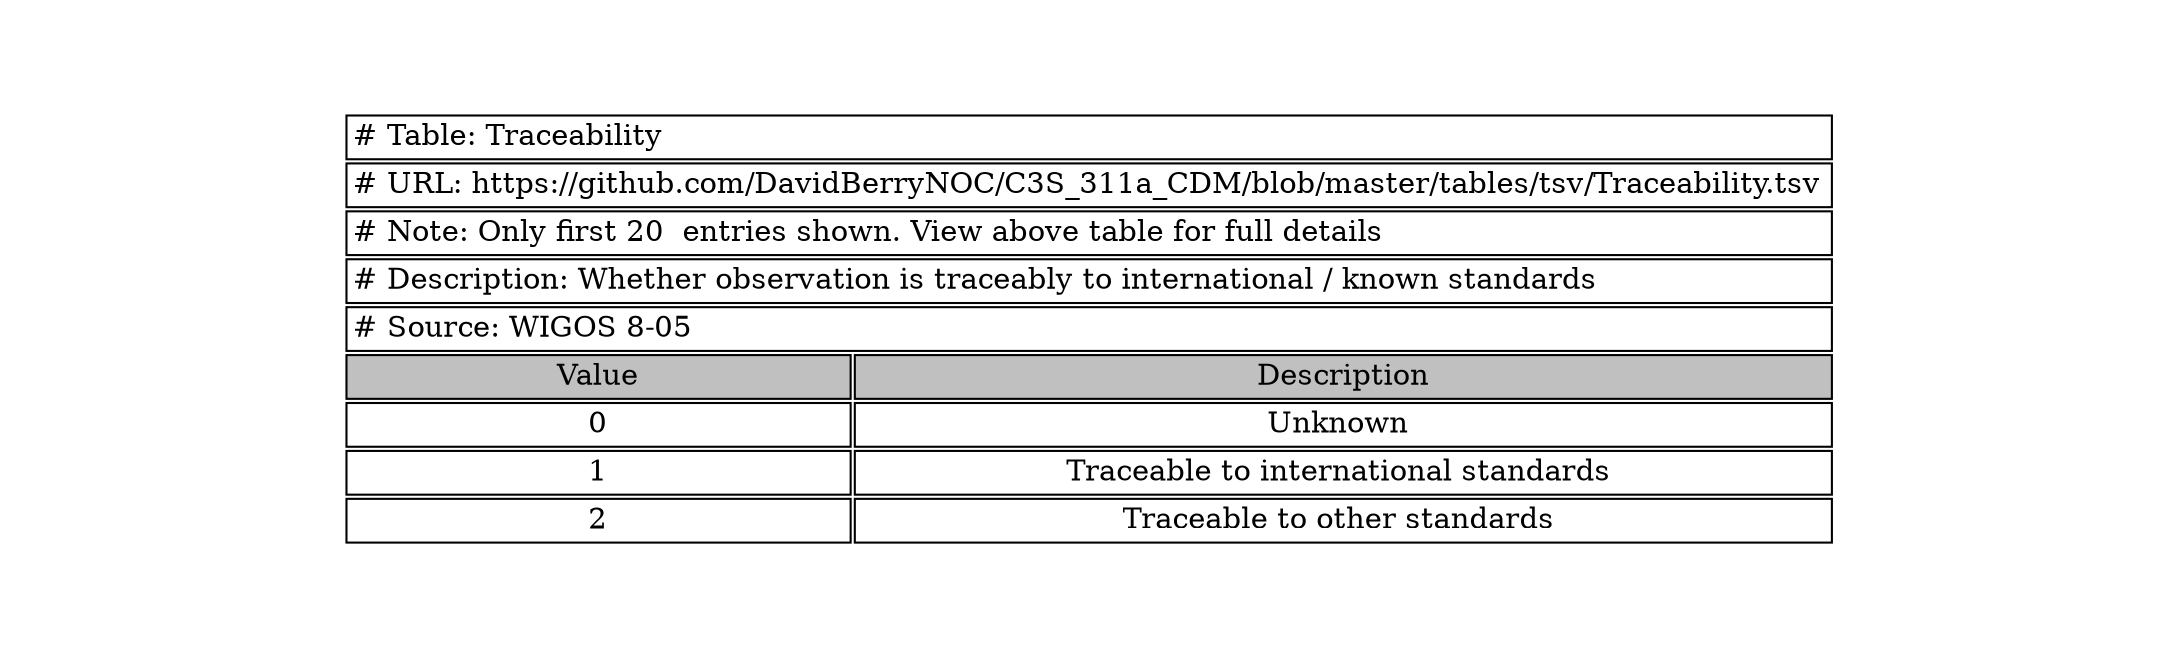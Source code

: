 digraph Traceability {
node [color=white]
Traceability [label=<<TABLE BORDER="0" CELLBORDER="1" CELLSPACING="2" COLOR="BLACK">
<TR><TD COLSPAN="2" ALIGN="left" PORT="head"># Table: Traceability</TD></TR>
<TR><TD COLSPAN="2" ALIGN="left"># URL: https://github.com/DavidBerryNOC/C3S_311a_CDM/blob/master/tables/tsv/Traceability.tsv</TD></TR>
<TR><TD COLSPAN="2" ALIGN="left"># Note: Only first 20  entries shown. View above table for full details</TD></TR>
<TR><TD ALIGN="left" COLSPAN="2"># Description: Whether observation is traceably to international / known standards</TD></TR>
<TR><TD ALIGN="left" COLSPAN="2"># Source: WIGOS 8-05</TD></TR>
<TR><TD BGCOLOR="GRAY">Value</TD><TD BGCOLOR="GRAY">Description</TD></TR>
<TR><TD>0</TD><TD>Unknown </TD></TR>
<TR><TD>1</TD><TD>Traceable to international standards </TD></TR>
<TR><TD>2</TD><TD>Traceable to other standards </TD></TR>
</TABLE>>];
}

